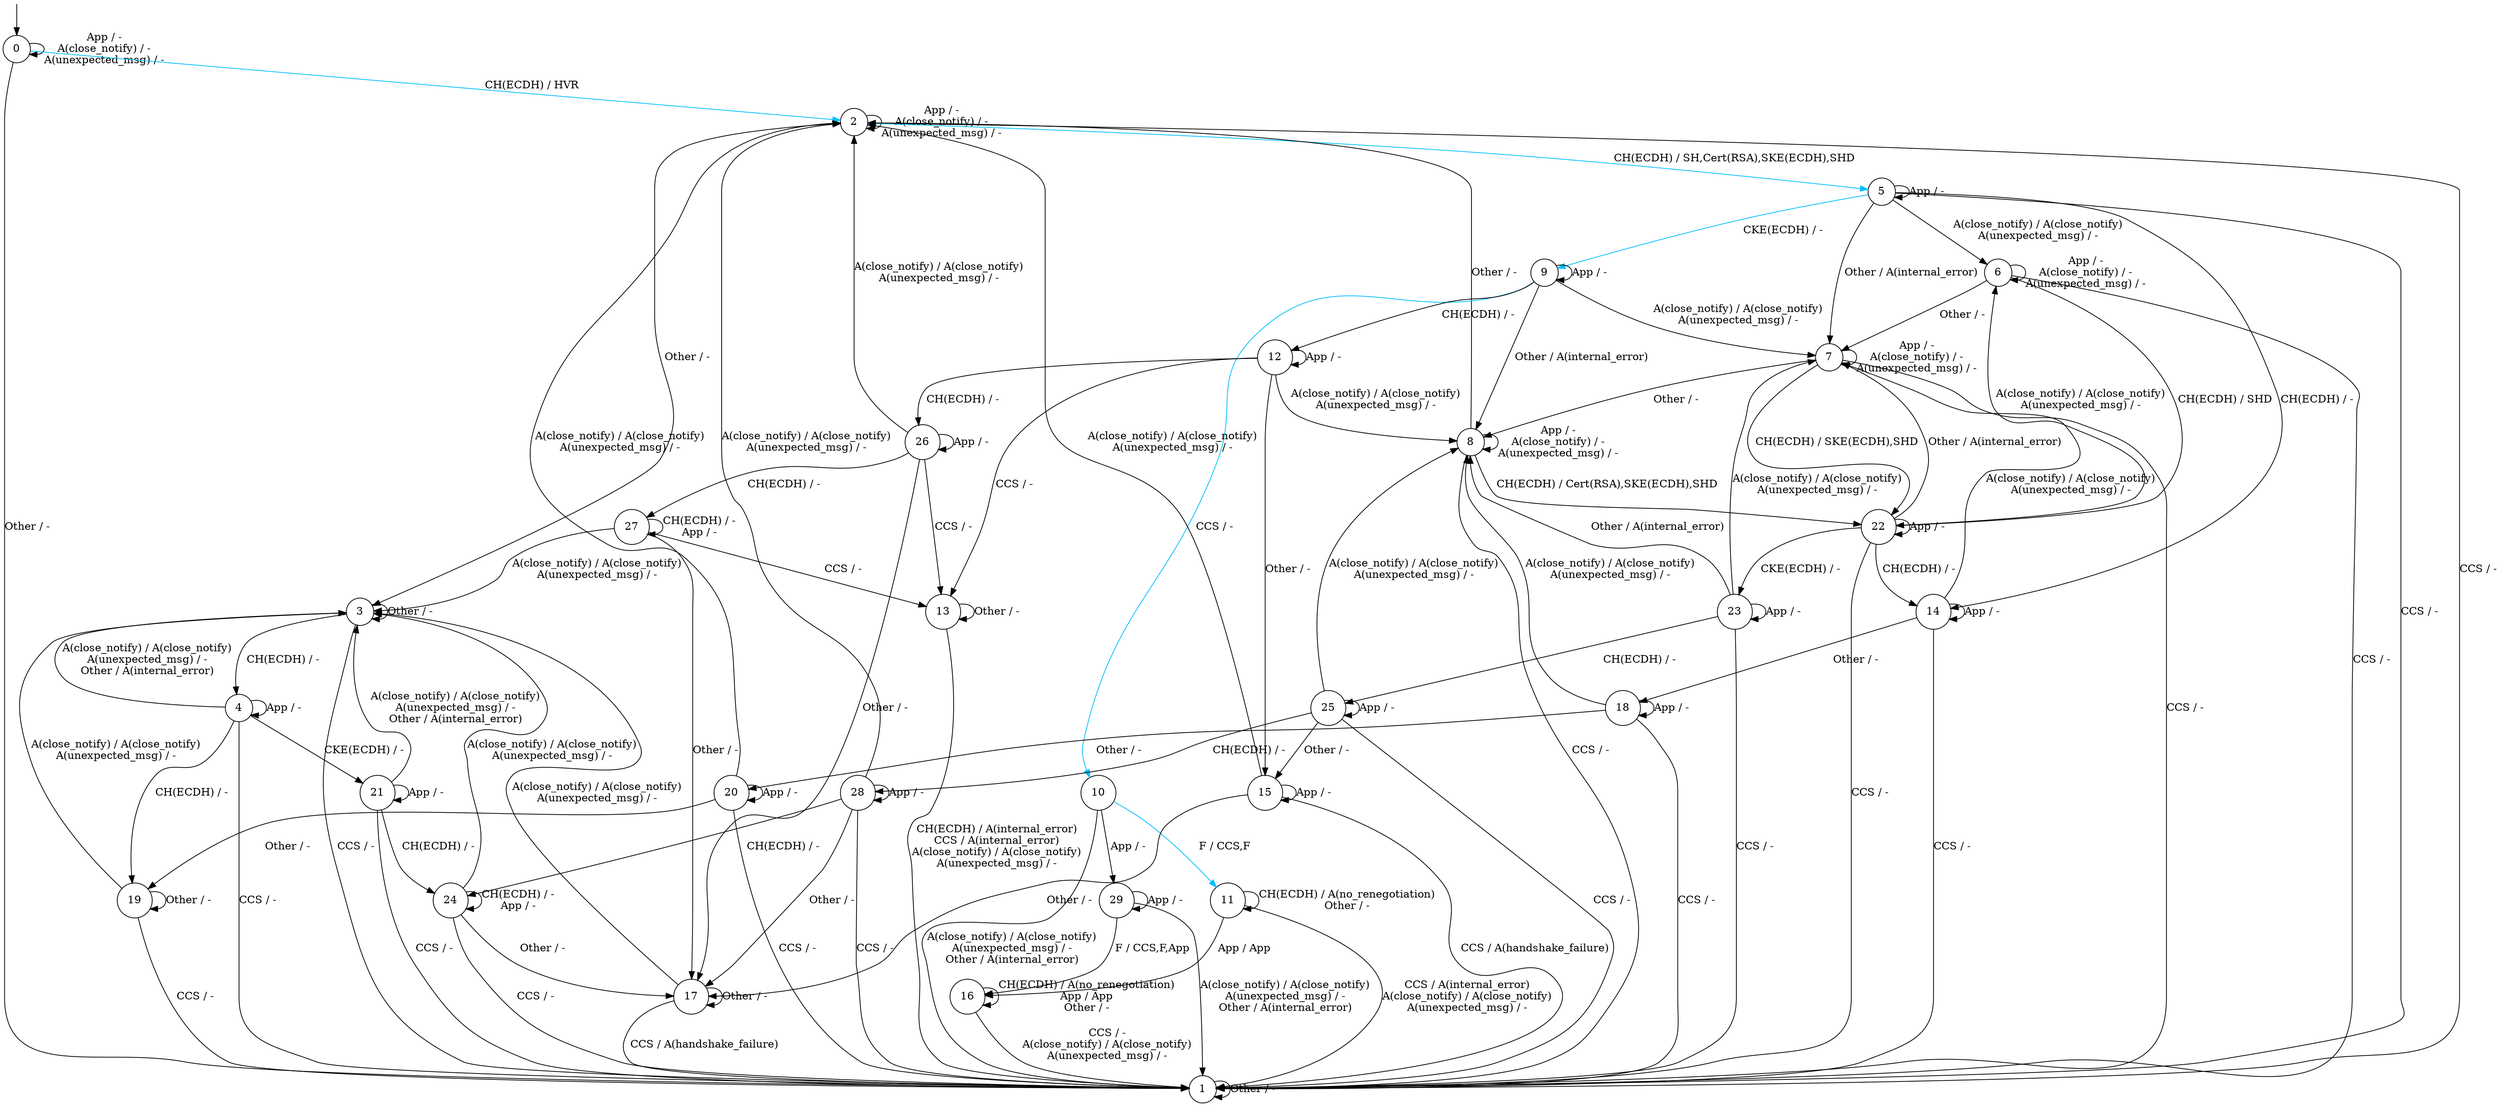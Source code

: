 digraph g {
s0 [label="0", shape="circle"];
s1 [label="1", shape="circle"];
s2 [label="2", shape="circle"];
s3 [label="3", shape="circle"];
s4 [label="4", shape="circle"];
s5 [label="5", shape="circle"];
s6 [label="6", shape="circle"];
s7 [label="7", shape="circle"];
s8 [label="8", shape="circle"];
s9 [label="9", shape="circle"];
s10 [label="10", shape="circle"];
s11 [label="11", shape="circle"];
s12 [label="12", shape="circle"];
s13 [label="13", shape="circle"];
s14 [label="14", shape="circle"];
s15 [label="15", shape="circle"];
s16 [label="16", shape="circle"];
s17 [label="17", shape="circle"];
s18 [label="18", shape="circle"];
s19 [label="19", shape="circle"];
s20 [label="20", shape="circle"];
s21 [label="21", shape="circle"];
s22 [label="22", shape="circle"];
s23 [label="23", shape="circle"];
s24 [label="24", shape="circle"];
s25 [label="25", shape="circle"];
s26 [label="26", shape="circle"];
s27 [label="27", shape="circle"];
s28 [label="28", shape="circle"];
s29 [label="29", shape="circle"];
s0 -> s2  [color="deepskyblue", label="CH(ECDH) / HVR"];
s0 -> s0  [label="App / -
A(close_notify) / -
A(unexpected_msg) / -"];
s0 -> s1  [label="Other / -"];
s1 -> s1  [label="Other / -"];
s2 -> s5  [color="deepskyblue", label="CH(ECDH) / SH,Cert(RSA),SKE(ECDH),SHD"];
s2 -> s1  [label="CCS / -"];
s2 -> s2  [label="App / -
A(close_notify) / -
A(unexpected_msg) / -"];
s2 -> s3  [label="Other / -"];
s3 -> s4  [label="CH(ECDH) / -"];
s3 -> s1  [label="CCS / -"];
s3 -> s3  [label="Other / -"];
s4 -> s19  [label="CH(ECDH) / -"];
s4 -> s21  [label="CKE(ECDH) / -"];
s4 -> s1  [label="CCS / -"];
s4 -> s4  [label="App / -"];
s4 -> s3  [label="A(close_notify) / A(close_notify)
A(unexpected_msg) / -
Other / A(internal_error)"];
s5 -> s14  [label="CH(ECDH) / -"];
s5 -> s9  [color="deepskyblue", label="CKE(ECDH) / -"];
s5 -> s1  [label="CCS / -"];
s5 -> s5  [label="App / -"];
s5 -> s6  [label="A(close_notify) / A(close_notify)
A(unexpected_msg) / -"];
s5 -> s7  [label="Other / A(internal_error)"];
s6 -> s22  [label="CH(ECDH) / SHD"];
s6 -> s1  [label="CCS / -"];
s6 -> s6  [label="App / -
A(close_notify) / -
A(unexpected_msg) / -"];
s6 -> s7  [label="Other / -"];
s7 -> s22  [label="CH(ECDH) / SKE(ECDH),SHD"];
s7 -> s1  [label="CCS / -"];
s7 -> s7  [label="App / -
A(close_notify) / -
A(unexpected_msg) / -"];
s7 -> s8  [label="Other / -"];
s8 -> s22  [label="CH(ECDH) / Cert(RSA),SKE(ECDH),SHD"];
s8 -> s1  [label="CCS / -"];
s8 -> s8  [label="App / -
A(close_notify) / -
A(unexpected_msg) / -"];
s8 -> s2  [label="Other / -"];
s9 -> s12  [label="CH(ECDH) / -"];
s9 -> s10  [color="deepskyblue", label="CCS / -"];
s9 -> s9  [label="App / -"];
s9 -> s7  [label="A(close_notify) / A(close_notify)
A(unexpected_msg) / -"];
s9 -> s8  [label="Other / A(internal_error)"];
s10 -> s11  [color="deepskyblue", label="F / CCS,F"];
s10 -> s29  [label="App / -"];
s10 -> s1  [label="A(close_notify) / A(close_notify)
A(unexpected_msg) / -
Other / A(internal_error)"];
s11 -> s11  [label="CH(ECDH) / A(no_renegotiation)
Other / -"];
s11 -> s1  [label="CCS / A(internal_error)
A(close_notify) / A(close_notify)
A(unexpected_msg) / -"];
s11 -> s16  [label="App / App"];
s12 -> s26  [label="CH(ECDH) / -"];
s12 -> s13  [label="CCS / -"];
s12 -> s12  [label="App / -"];
s12 -> s8  [label="A(close_notify) / A(close_notify)
A(unexpected_msg) / -"];
s12 -> s15  [label="Other / -"];
s13 -> s1  [label="CH(ECDH) / A(internal_error)
CCS / A(internal_error)
A(close_notify) / A(close_notify)
A(unexpected_msg) / -"];
s13 -> s13  [label="Other / -"];
s14 -> s1  [label="CCS / -"];
s14 -> s14  [label="App / -"];
s14 -> s7  [label="A(close_notify) / A(close_notify)
A(unexpected_msg) / -"];
s14 -> s18  [label="Other / -"];
s15 -> s1  [label="CCS / A(handshake_failure)"];
s15 -> s15  [label="App / -"];
s15 -> s2  [label="A(close_notify) / A(close_notify)
A(unexpected_msg) / -"];
s15 -> s17  [label="Other / -"];
s16 -> s16  [label="CH(ECDH) / A(no_renegotiation)
App / App
Other / -"];
s16 -> s1  [label="CCS / -
A(close_notify) / A(close_notify)
A(unexpected_msg) / -"];
s17 -> s1  [label="CCS / A(handshake_failure)"];
s17 -> s3  [label="A(close_notify) / A(close_notify)
A(unexpected_msg) / -"];
s17 -> s17  [label="Other / -"];
s18 -> s1  [label="CCS / -"];
s18 -> s18  [label="App / -"];
s18 -> s8  [label="A(close_notify) / A(close_notify)
A(unexpected_msg) / -"];
s18 -> s20  [label="Other / -"];
s19 -> s1  [label="CCS / -"];
s19 -> s3  [label="A(close_notify) / A(close_notify)
A(unexpected_msg) / -"];
s19 -> s19  [label="Other / -"];
s20 -> s1  [label="CCS / -"];
s20 -> s20  [label="App / -"];
s20 -> s2  [label="A(close_notify) / A(close_notify)
A(unexpected_msg) / -"];
s20 -> s19  [label="Other / -"];
s21 -> s24  [label="CH(ECDH) / -"];
s21 -> s1  [label="CCS / -"];
s21 -> s21  [label="App / -"];
s21 -> s3  [label="A(close_notify) / A(close_notify)
A(unexpected_msg) / -
Other / A(internal_error)"];
s22 -> s14  [label="CH(ECDH) / -"];
s22 -> s23  [label="CKE(ECDH) / -"];
s22 -> s1  [label="CCS / -"];
s22 -> s22  [label="App / -"];
s22 -> s6  [label="A(close_notify) / A(close_notify)
A(unexpected_msg) / -"];
s22 -> s7  [label="Other / A(internal_error)"];
s23 -> s25  [label="CH(ECDH) / -"];
s23 -> s1  [label="CCS / -"];
s23 -> s23  [label="App / -"];
s23 -> s7  [label="A(close_notify) / A(close_notify)
A(unexpected_msg) / -"];
s23 -> s8  [label="Other / A(internal_error)"];
s24 -> s24  [label="CH(ECDH) / -
App / -"];
s24 -> s1  [label="CCS / -"];
s24 -> s3  [label="A(close_notify) / A(close_notify)
A(unexpected_msg) / -"];
s24 -> s17  [label="Other / -"];
s25 -> s28  [label="CH(ECDH) / -"];
s25 -> s1  [label="CCS / -"];
s25 -> s25  [label="App / -"];
s25 -> s8  [label="A(close_notify) / A(close_notify)
A(unexpected_msg) / -"];
s25 -> s15  [label="Other / -"];
s26 -> s27  [label="CH(ECDH) / -"];
s26 -> s13  [label="CCS / -"];
s26 -> s26  [label="App / -"];
s26 -> s2  [label="A(close_notify) / A(close_notify)
A(unexpected_msg) / -"];
s26 -> s17  [label="Other / -"];
s27 -> s27  [label="CH(ECDH) / -
App / -"];
s27 -> s13  [label="CCS / -"];
s27 -> s3  [label="A(close_notify) / A(close_notify)
A(unexpected_msg) / -"];
s27 -> s17  [label="Other / -"];
s28 -> s24  [label="CH(ECDH) / -"];
s28 -> s1  [label="CCS / -"];
s28 -> s28  [label="App / -"];
s28 -> s2  [label="A(close_notify) / A(close_notify)
A(unexpected_msg) / -"];
s28 -> s17  [label="Other / -"];
s29 -> s16  [label="F / CCS,F,App"];
s29 -> s29  [label="App / -"];
s29 -> s1  [label="A(close_notify) / A(close_notify)
A(unexpected_msg) / -
Other / A(internal_error)"];
__start0 [height="0", label="", shape="none", width="0"];
__start0 -> s0;
}
